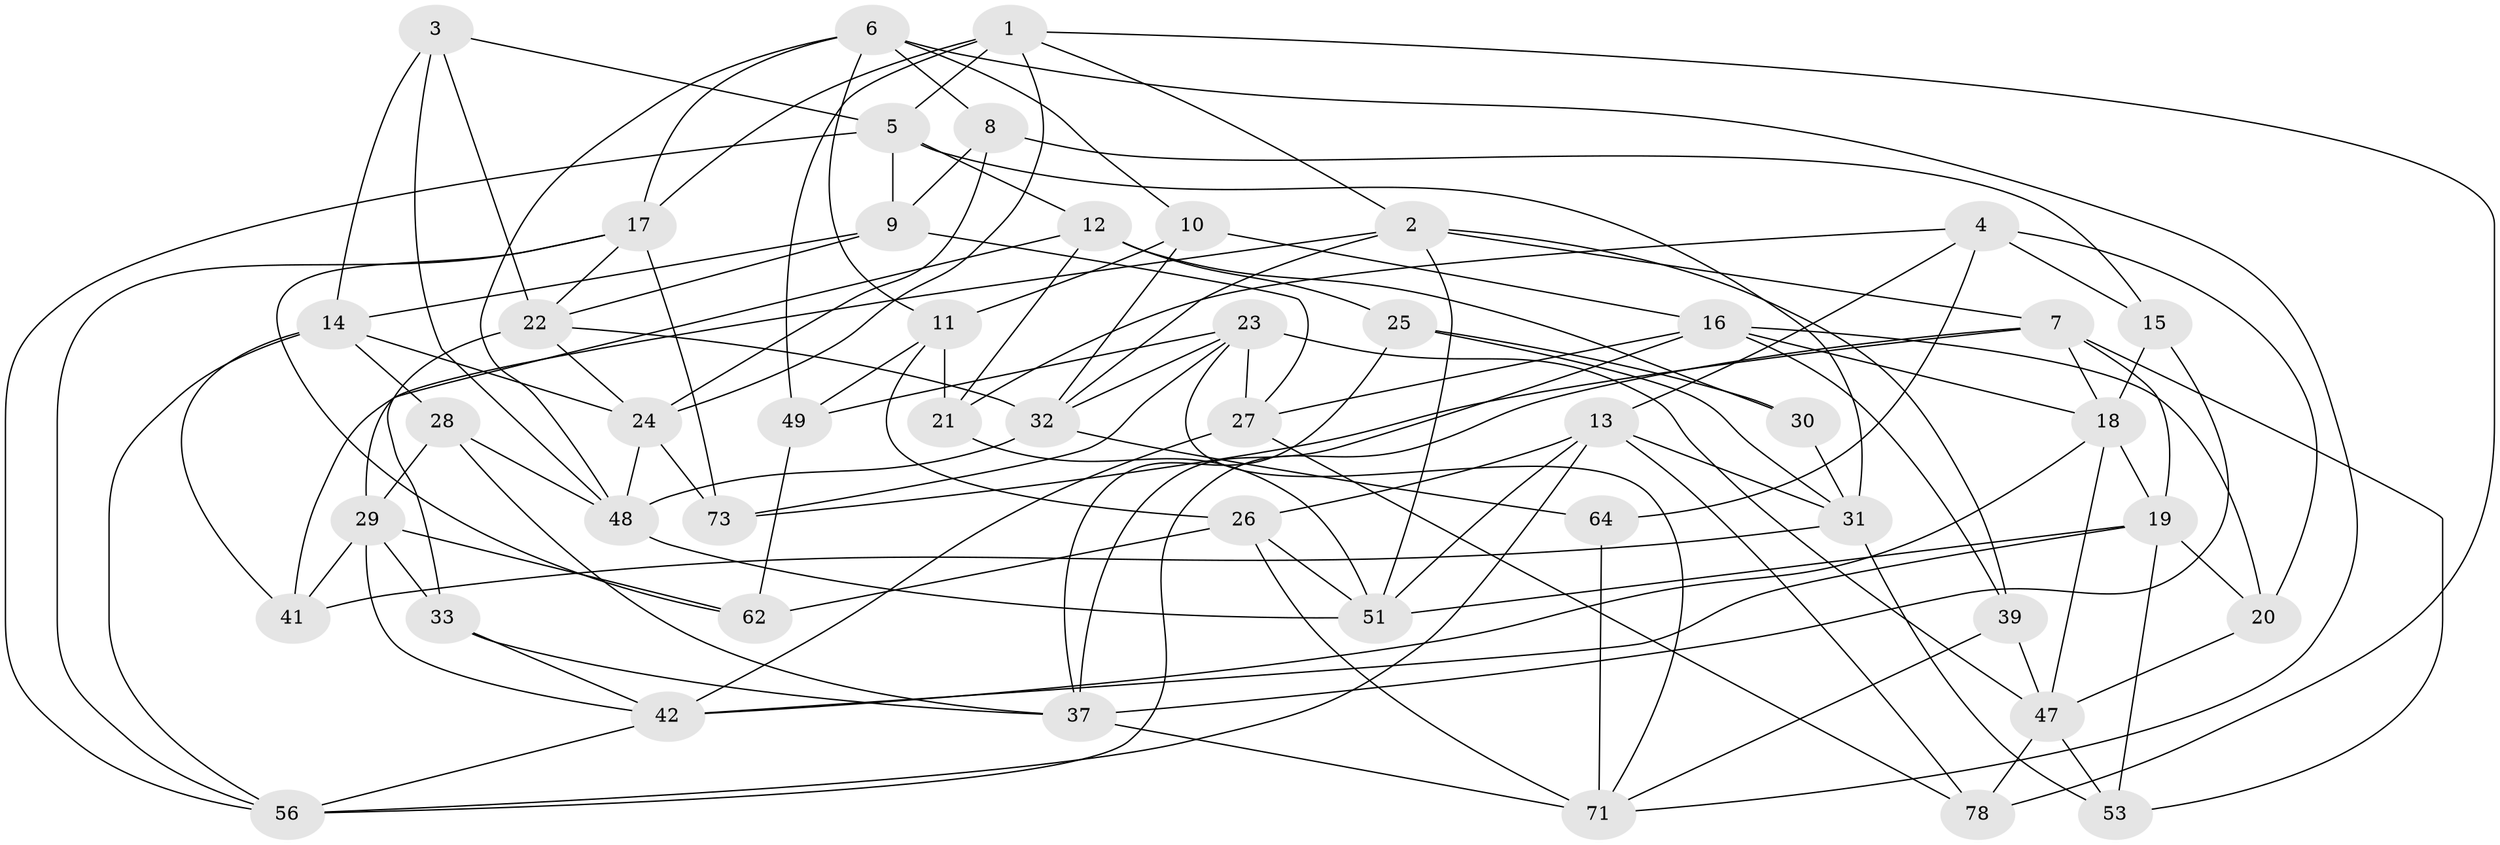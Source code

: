 // original degree distribution, {4: 1.0}
// Generated by graph-tools (version 1.1) at 2025/42/03/06/25 10:42:18]
// undirected, 48 vertices, 122 edges
graph export_dot {
graph [start="1"]
  node [color=gray90,style=filled];
  1 [super="+36"];
  2 [super="+55"];
  3;
  4 [super="+59"];
  5 [super="+69"];
  6 [super="+75"];
  7 [super="+52"];
  8;
  9 [super="+45"];
  10;
  11 [super="+66"];
  12 [super="+57"];
  13 [super="+38"];
  14 [super="+34"];
  15;
  16 [super="+63"];
  17 [super="+65"];
  18 [super="+61"];
  19 [super="+46"];
  20;
  21;
  22 [super="+60"];
  23 [super="+58"];
  24 [super="+74"];
  25;
  26 [super="+67"];
  27 [super="+68"];
  28;
  29 [super="+50"];
  30;
  31 [super="+35"];
  32 [super="+43"];
  33;
  37 [super="+40"];
  39;
  41;
  42 [super="+44"];
  47 [super="+70"];
  48 [super="+72"];
  49;
  51 [super="+54"];
  53;
  56 [super="+77"];
  62;
  64;
  71 [super="+76"];
  73;
  78;
  1 -- 5;
  1 -- 49;
  1 -- 24;
  1 -- 2;
  1 -- 78;
  1 -- 17;
  2 -- 51;
  2 -- 41;
  2 -- 39;
  2 -- 32;
  2 -- 7;
  3 -- 22;
  3 -- 5;
  3 -- 48;
  3 -- 14;
  4 -- 21;
  4 -- 64 [weight=2];
  4 -- 20;
  4 -- 15;
  4 -- 13;
  5 -- 31;
  5 -- 56;
  5 -- 9;
  5 -- 12;
  6 -- 48;
  6 -- 8;
  6 -- 10;
  6 -- 17;
  6 -- 11;
  6 -- 71;
  7 -- 73;
  7 -- 53;
  7 -- 56;
  7 -- 19;
  7 -- 18;
  8 -- 15;
  8 -- 9;
  8 -- 24;
  9 -- 27 [weight=2];
  9 -- 14;
  9 -- 22;
  10 -- 32;
  10 -- 16;
  10 -- 11;
  11 -- 26 [weight=2];
  11 -- 49;
  11 -- 21;
  12 -- 25;
  12 -- 30 [weight=2];
  12 -- 29;
  12 -- 21;
  13 -- 78;
  13 -- 31;
  13 -- 26;
  13 -- 56;
  13 -- 51;
  14 -- 24;
  14 -- 56;
  14 -- 41;
  14 -- 28;
  15 -- 37;
  15 -- 18;
  16 -- 18;
  16 -- 39;
  16 -- 20;
  16 -- 37;
  16 -- 27;
  17 -- 62;
  17 -- 56;
  17 -- 73;
  17 -- 22;
  18 -- 19;
  18 -- 47;
  18 -- 42;
  19 -- 20;
  19 -- 53;
  19 -- 51;
  19 -- 42;
  20 -- 47;
  21 -- 51;
  22 -- 33;
  22 -- 24;
  22 -- 32;
  23 -- 49;
  23 -- 27;
  23 -- 73;
  23 -- 47;
  23 -- 32;
  23 -- 71;
  24 -- 73;
  24 -- 48;
  25 -- 30;
  25 -- 31;
  25 -- 37;
  26 -- 51;
  26 -- 71;
  26 -- 62;
  27 -- 42;
  27 -- 78;
  28 -- 29;
  28 -- 48;
  28 -- 37;
  29 -- 33;
  29 -- 41;
  29 -- 62;
  29 -- 42;
  30 -- 31;
  31 -- 41;
  31 -- 53;
  32 -- 48;
  32 -- 64;
  33 -- 42;
  33 -- 37;
  37 -- 71;
  39 -- 71;
  39 -- 47;
  42 -- 56;
  47 -- 53;
  47 -- 78;
  48 -- 51;
  49 -- 62;
  64 -- 71;
}
